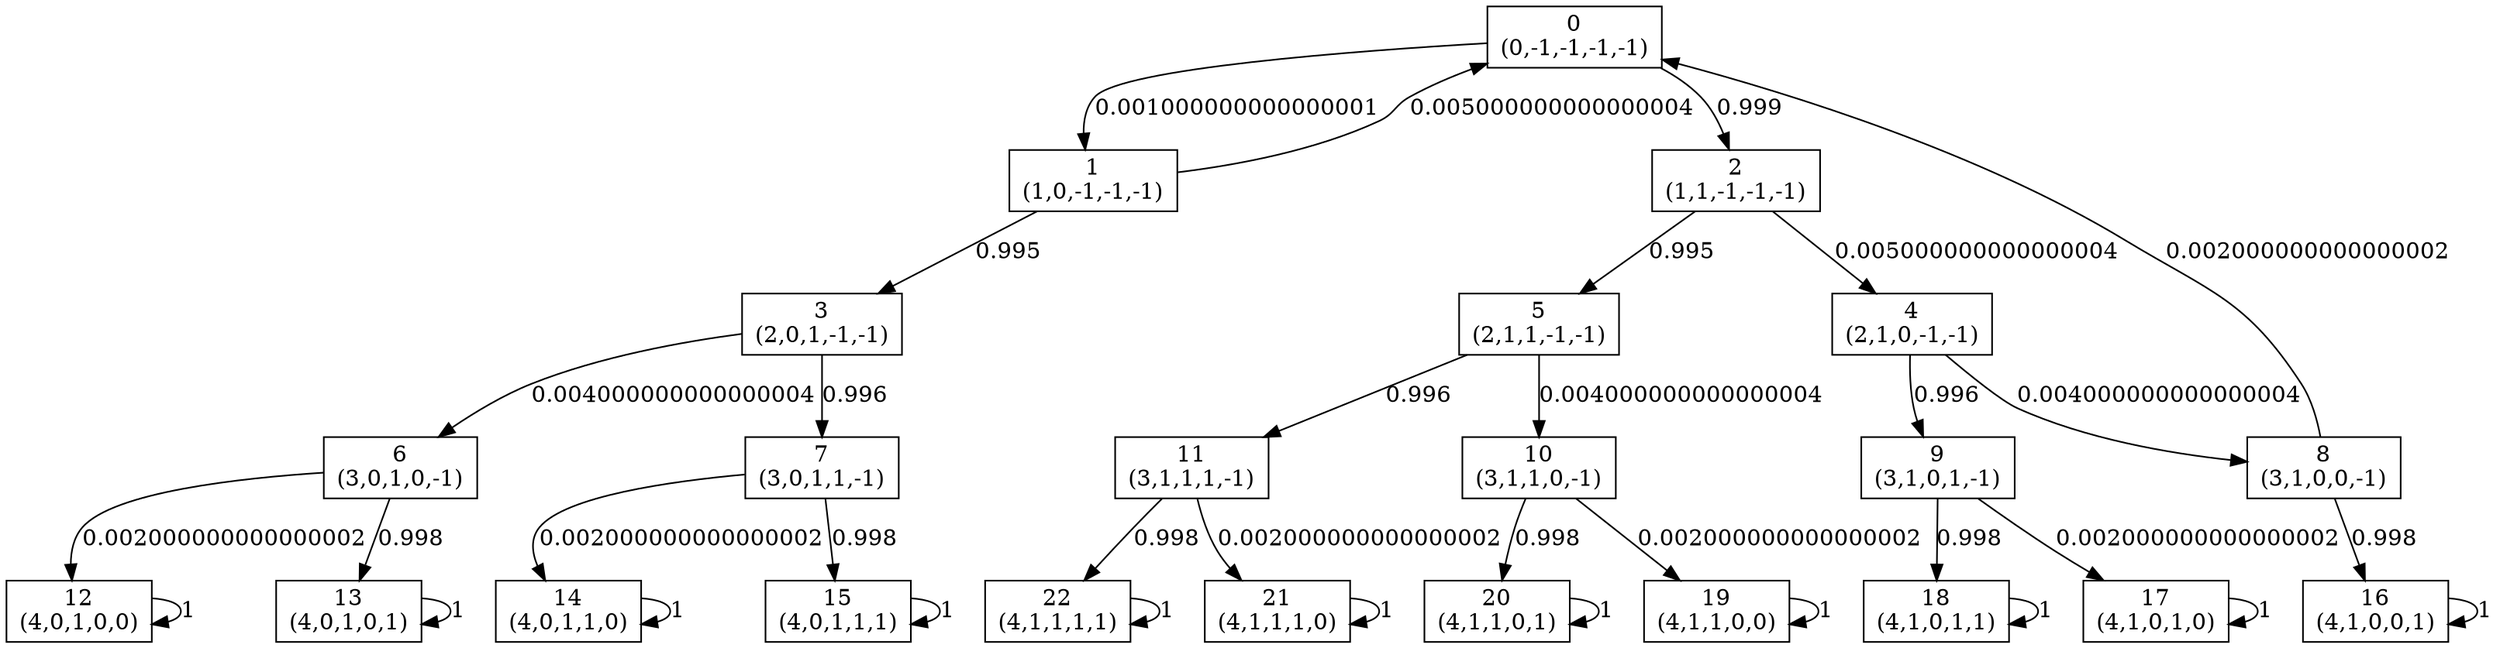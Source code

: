 digraph P {
node [shape=box];
0 -> 1 [ label="0.001000000000000001" ];
0 -> 2 [ label="0.999" ];
1 -> 0 [ label="0.005000000000000004" ];
1 -> 3 [ label="0.995" ];
2 -> 4 [ label="0.005000000000000004" ];
2 -> 5 [ label="0.995" ];
3 -> 6 [ label="0.004000000000000004" ];
3 -> 7 [ label="0.996" ];
4 -> 8 [ label="0.004000000000000004" ];
4 -> 9 [ label="0.996" ];
5 -> 10 [ label="0.004000000000000004" ];
5 -> 11 [ label="0.996" ];
6 -> 12 [ label="0.002000000000000002" ];
6 -> 13 [ label="0.998" ];
7 -> 14 [ label="0.002000000000000002" ];
7 -> 15 [ label="0.998" ];
8 -> 0 [ label="0.002000000000000002" ];
8 -> 16 [ label="0.998" ];
9 -> 17 [ label="0.002000000000000002" ];
9 -> 18 [ label="0.998" ];
10 -> 19 [ label="0.002000000000000002" ];
10 -> 20 [ label="0.998" ];
11 -> 21 [ label="0.002000000000000002" ];
11 -> 22 [ label="0.998" ];
12 -> 12 [ label="1" ];
13 -> 13 [ label="1" ];
14 -> 14 [ label="1" ];
15 -> 15 [ label="1" ];
16 -> 16 [ label="1" ];
17 -> 17 [ label="1" ];
18 -> 18 [ label="1" ];
19 -> 19 [ label="1" ];
20 -> 20 [ label="1" ];
21 -> 21 [ label="1" ];
22 -> 22 [ label="1" ];
0 [label="0\n(0,-1,-1,-1,-1)"];
1 [label="1\n(1,0,-1,-1,-1)"];
2 [label="2\n(1,1,-1,-1,-1)"];
3 [label="3\n(2,0,1,-1,-1)"];
4 [label="4\n(2,1,0,-1,-1)"];
5 [label="5\n(2,1,1,-1,-1)"];
6 [label="6\n(3,0,1,0,-1)"];
7 [label="7\n(3,0,1,1,-1)"];
8 [label="8\n(3,1,0,0,-1)"];
9 [label="9\n(3,1,0,1,-1)"];
10 [label="10\n(3,1,1,0,-1)"];
11 [label="11\n(3,1,1,1,-1)"];
12 [label="12\n(4,0,1,0,0)"];
13 [label="13\n(4,0,1,0,1)"];
14 [label="14\n(4,0,1,1,0)"];
15 [label="15\n(4,0,1,1,1)"];
16 [label="16\n(4,1,0,0,1)"];
17 [label="17\n(4,1,0,1,0)"];
18 [label="18\n(4,1,0,1,1)"];
19 [label="19\n(4,1,1,0,0)"];
20 [label="20\n(4,1,1,0,1)"];
21 [label="21\n(4,1,1,1,0)"];
22 [label="22\n(4,1,1,1,1)"];
}
